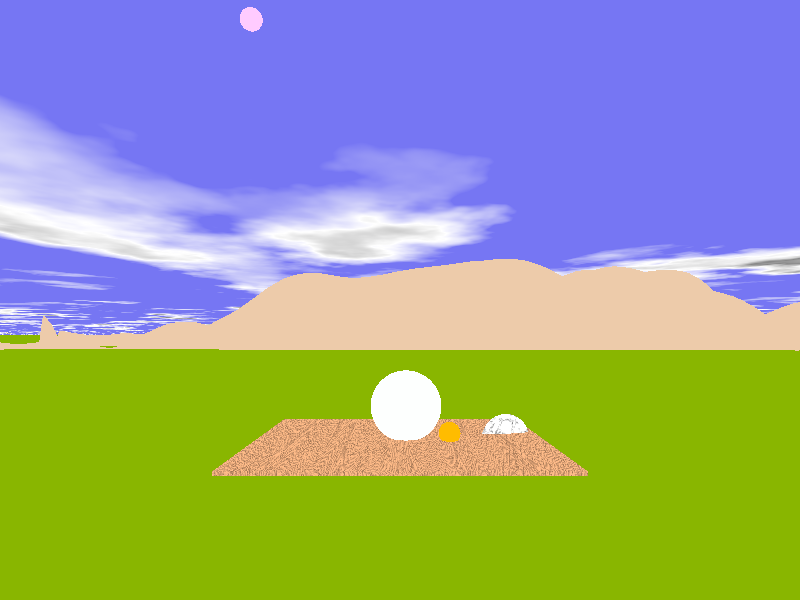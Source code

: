 //+KFF18 



// PoVRay 3.7 Scene File " ... .pov"
// author:  ...
// date:    ...
//--------------------------------------------------------------------------
#version 3.7;
global_settings{ assumed_gamma 1.0 }
#default{ finish{ ambient 0.1 diffuse 0.9 }} 
//--------------------------------------------------------------------------
#include "colors.inc"
#include "textures.inc"
#include "glass.inc"
#include "metals.inc"
#include "golds.inc"
#include "stones.inc"
#include "woods.inc"
#include "shapes.inc"
#include "shapes2.inc"
#include "functions.inc"
#include "math.inc"
#include "transforms.inc"
//--------------------------------------------------------------------------
// camera ------------------------------------------------------------------
#declare Camera_0 = camera {/*ultra_wide_angle*/ angle 75      // front view
                            location  <0.0 , 1.0 ,-3.0>
                            right     x*image_width/image_height
                            look_at   <0.0 , 1.0 , 0.0>}
#declare Camera_1 = camera {/*ultra_wide_angle*/ angle 90   // diagonal view
                            location  <2.0 , 2.5 ,-3.0>
                            right     x*image_width/image_height
                            look_at   <0.0 , 1.0 , 0.0>}
#declare Camera_2 = camera {/*ultra_wide_angle*/ angle 90 // right side view
                            location  <3.0 , 1.0 , 0.0>
                            right     x*image_width/image_height
                            look_at   <0.0 , 1.0 , 0.0>}
#declare Camera_3 = camera {/*ultra_wide_angle*/ angle 90        // top view
                            location  <0.0 , 3.0 ,-0.001>
                            right     x*image_width/image_height
                            look_at   <0.0 , 1.0 , 0.0>}
//camera{Camera_0}
// sun ---------------------------------------------------------------------
//light_source{<-1500,2000,-2500> color White}

#declare clocksub = max(0,clock-.65);

// sky -------------------------------------------------------------- 
plane{<0,1,0>,1 hollow  
       texture{ pigment{ bozo turbulence 0.92
                         color_map { [0.00 rgb <0.20, 0.20, 1.0>*0.9*(1-clocksub*2.8)]
                                     [0.50 rgb <0.20, 0.20, 1.0>*0.9*(1-clocksub*2.8)]
                                     [0.70 rgb <1-(max(0,clock-.7))*3.2,1-clocksub*2.85,1-clocksub*2.86>]
                                     [0.85 rgb <0.25-(max(0,clock-.7))*.8,0.25-clocksub*.64,0.25-clocksub*.64>]
                                     [1.0 rgb <0.5-(max(0,clock-.7))*1.4,0.5-clocksub*1.4,0.5-clocksub*1.4>]}
                        scale<1,1,1.5>*2.5  translate< 0,0,0>
                       }
                finish {ambient 1 diffuse 0} }      
       scale 10000}


// fog on the ground -------------------------------------------------
fog { fog_type   2
      distance   50
      color      White  
      fog_offset 0.1
      fog_alt    1.5
      turbulence 1.8
    }

// ground ------------------------------------------------------------
plane { <0,1,0>, 0 
        texture{ pigment{ color rgb<0.35,0.65,0.0>*0.72 }
	         normal { bumps 0.75 scale 0.015 }
                 finish { phong 0.1 }
               } // end of texture
      } // end of plane
//--------------------------------------------------------------------------
//---------------------------- objects in scene ----------------------------
//--------------------------------------------------------------------------

height_field{ png "plasma3.png" smooth double_illuminate
      // file types: 
      // gif | tga | pot | png | pgm | ppm | jpeg | tiff | sys
      // [water_level N] // truncate/clip below N (0.0 ... 1.0)
      translate<-0.5, -1,0>
      scale<200,-30, 60> 
      texture{ pigment { color rgb <0.85,0.6,0.4>}
               normal  { bumps 0.75 scale 0.025  }
             } // end of texture
      rotate<0,0,0>
      translate<0,-10,100>
} // end of height_field ----------------------------------
    

sphere { <.17,1,.2> 1 
   material{ texture { NBglass } // end of texture 
		interior{ I_Glass } // end of interior
   } // end of material -------------------

   //normal { agate 0.15 scale 0.15}
   finish { phong 0.5 } 


} // end of cylinder -------------------------------------

sphere { <1.37,.3,-0.2> .3 
   material{M_Orange_Glass}
   //normal { agate 0.15 scale 0.15}
   finish { phong 0.5 } 


} // end of cylinder -------------------------------------

  
  
  
light_source{<0+(clock*2-1)*20,38*(1-clock)+6,70> color <1-max(0,clock-.7)*3.33, .6-max(0, clock-.6)*1.5,  max(0,1-clock*2)>
	spotlight
	looks_like{
        sphere {<0+(clock*2-1)*20,38*(1-clock)+6,70>, 3
           texture {finish {ambient 1} pigment{color <1-max(0,clock-.7)*3.33, .6-max(0, clock-.6)*1.5,  max(0,1-clock*2)>}}
        } 
    }
}


box{
	<-4, 0.1 , 4>  < 4,0,-4>
	       texture{ T_Wood29    
                normal { wood 0.5 scale 0.05 turbulence 0.1 rotate<0,0,0> }
                finish { phong 1 } 
                rotate<0,0,0> scale 0.5 translate<0,0,0>
              } // end of texture 


}

camera{ location <0,3,-17>
        look_at <0,4,0>}
        

#declare stone = union { 
	sphere{0 .7 scale z*.2 translate <0,-.1,0.2>}
	sphere{0 .2 scale z*.15 translate <-.2,.1,0.2>}
	sphere{0 .3 scale z*.1 translate <0,-.3,0.15>}
	       texture{ T_Stone15    
                normal { agate 0.25 scale 0.15 rotate<0,0,0> }
                finish { phong 1 } 
                rotate<0,0,0> scale 0.5 translate<0,0,0>
              } // end of texture 
}

object{
	stone 
	translate  <3,0,0>
	scale 1.1
	rotate  y*-15
}

